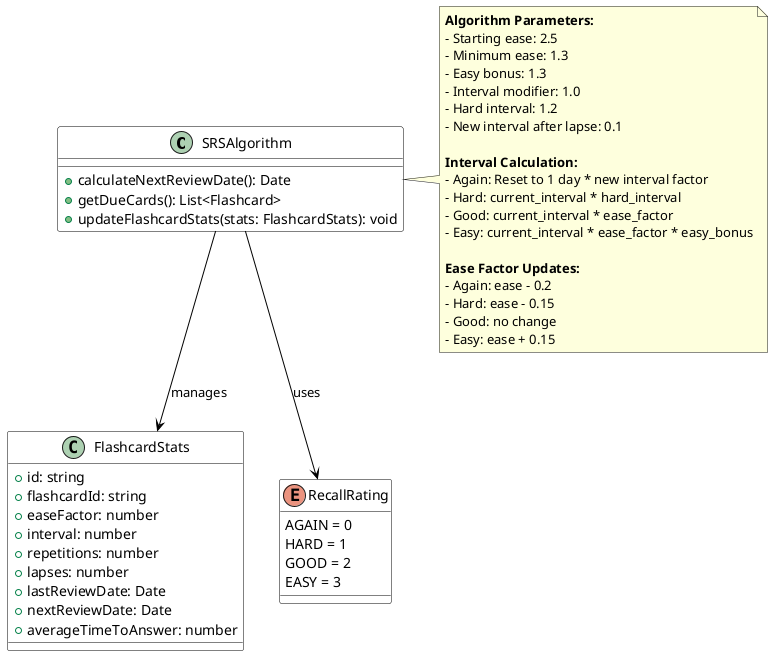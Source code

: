 @startuml "SRS Algorithm - Class Structure"

skinparam class {
  BackgroundColor White
  BorderColor Black
  ArrowColor Black
}

hide empty description

class SRSAlgorithm {
  +calculateNextReviewDate(): Date
  +getDueCards(): List<Flashcard>
  +updateFlashcardStats(stats: FlashcardStats): void
}

class FlashcardStats {
  +id: string
  +flashcardId: string
  +easeFactor: number
  +interval: number
  +repetitions: number
  +lapses: number
  +lastReviewDate: Date
  +nextReviewDate: Date
  +averageTimeToAnswer: number
}

enum RecallRating {
  AGAIN = 0
  HARD = 1
  GOOD = 2
  EASY = 3
}

SRSAlgorithm --> FlashcardStats : manages
SRSAlgorithm --> RecallRating : uses

note right of SRSAlgorithm
  **Algorithm Parameters:**
  - Starting ease: 2.5
  - Minimum ease: 1.3
  - Easy bonus: 1.3
  - Interval modifier: 1.0
  - Hard interval: 1.2
  - New interval after lapse: 0.1
  
  **Interval Calculation:**
  - Again: Reset to 1 day * new interval factor
  - Hard: current_interval * hard_interval
  - Good: current_interval * ease_factor
  - Easy: current_interval * ease_factor * easy_bonus
  
  **Ease Factor Updates:**
  - Again: ease - 0.2
  - Hard: ease - 0.15
  - Good: no change
  - Easy: ease + 0.15
end note

@enduml
